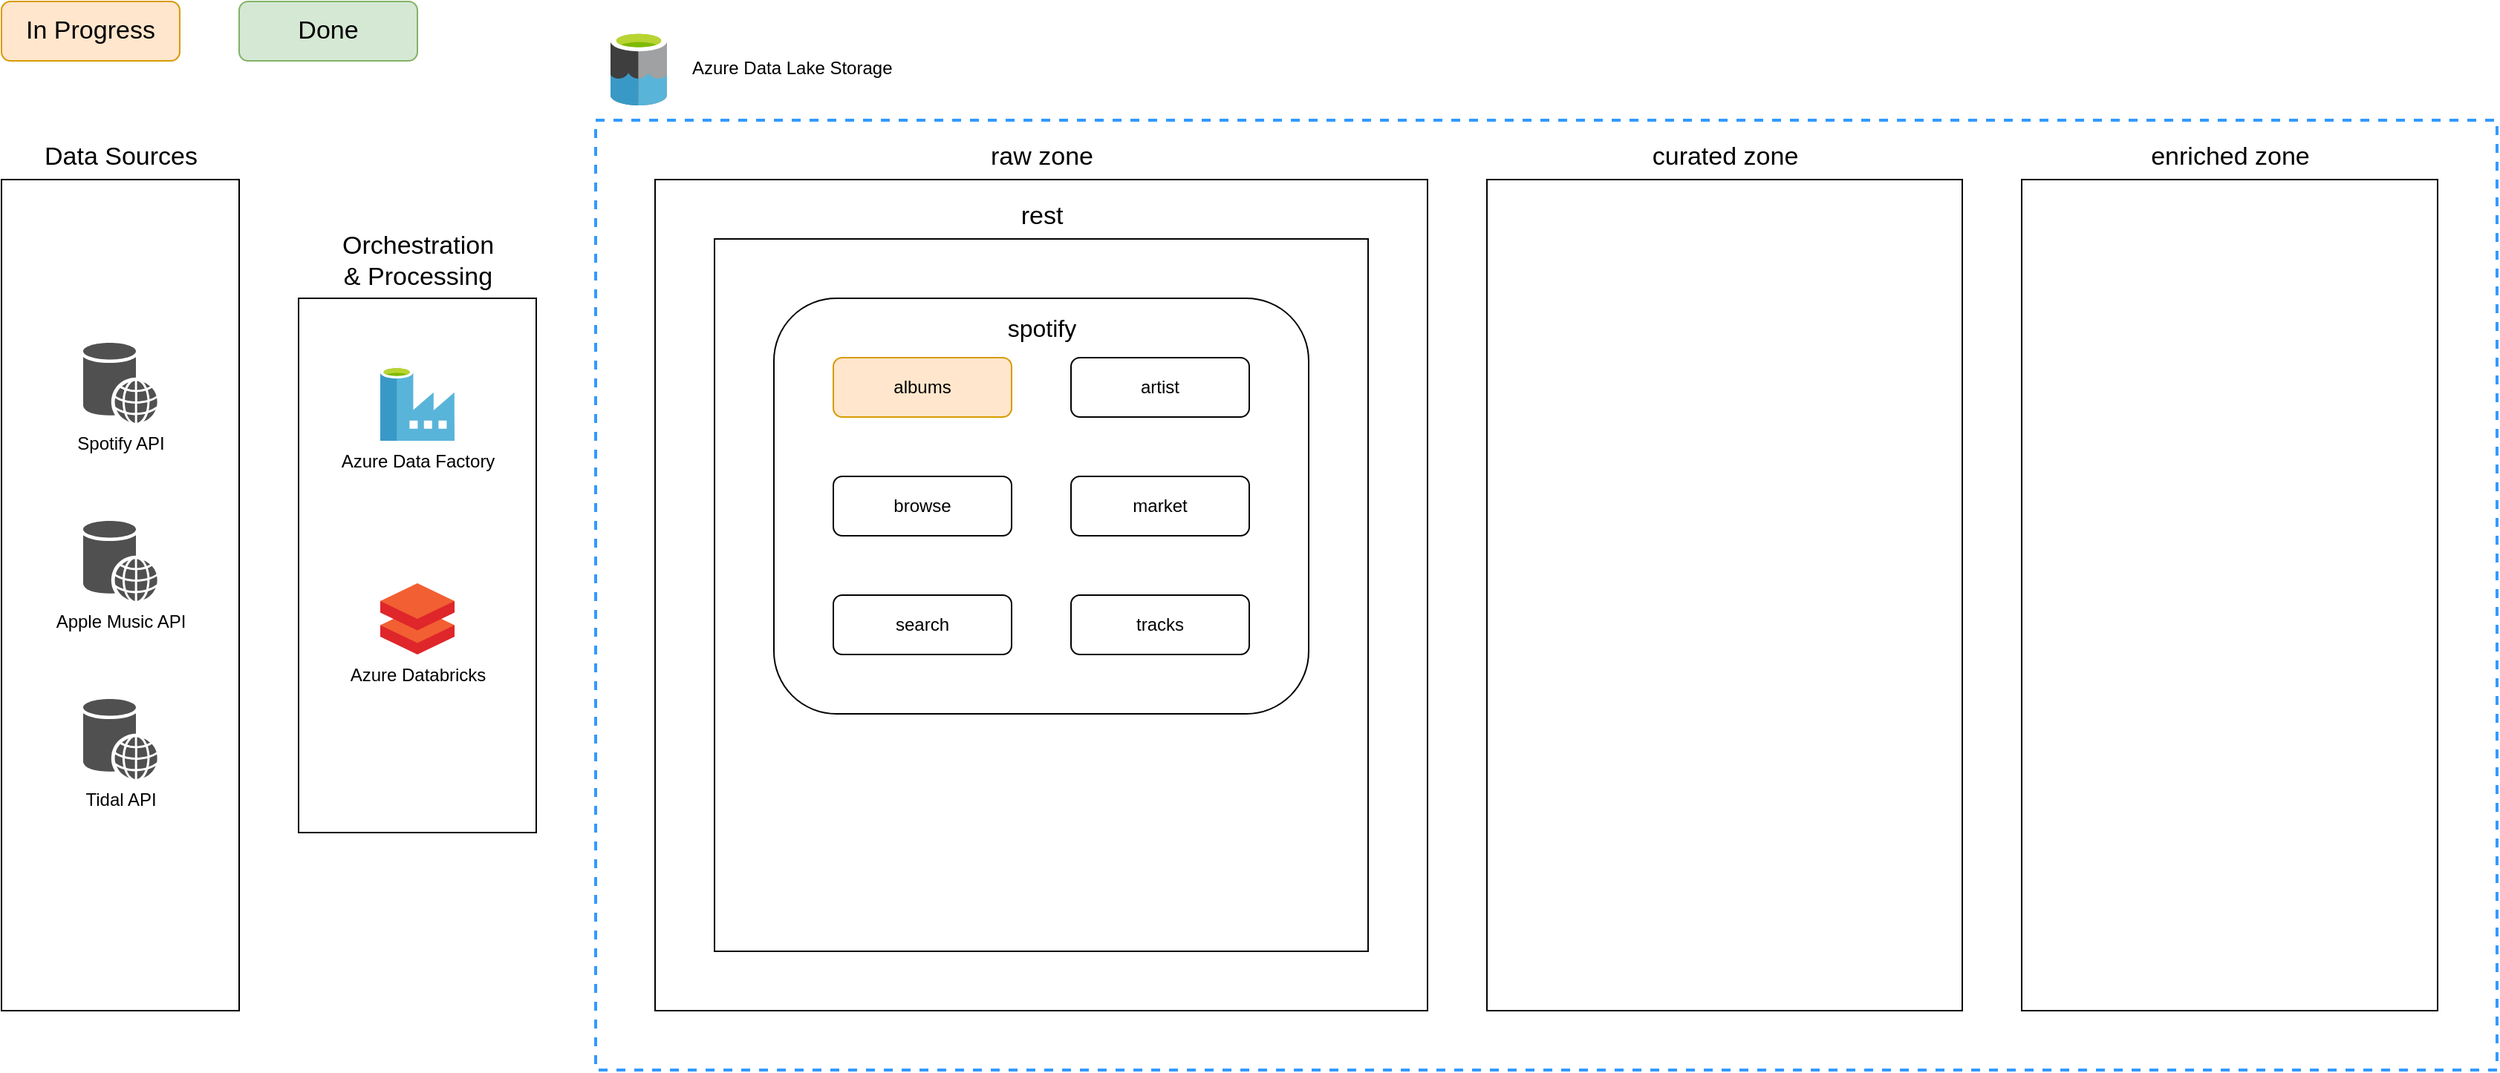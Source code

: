 <mxfile version="14.9.6" type="device"><diagram id="RIrytAdjESVYkAGVGr9l" name="diagram"><mxGraphModel dx="2222" dy="1222" grid="1" gridSize="10" guides="1" tooltips="1" connect="1" arrows="1" fold="1" page="0" pageScale="1" pageWidth="827" pageHeight="1169" math="0" shadow="0"><root><mxCell id="0"/><mxCell id="1" parent="0"/><mxCell id="CN7VrFQzd_zz3dN7QEx_-7" value="" style="rounded=0;whiteSpace=wrap;html=1;fontSize=17;fillColor=none;" vertex="1" parent="1"><mxGeometry x="-240" y="120" width="160" height="360" as="geometry"/></mxCell><mxCell id="QPQU-bwvwE1pNYp-W2J--23" value="" style="rounded=0;whiteSpace=wrap;html=1;fillColor=none;dashed=1;strokeColor=#3399FF;strokeWidth=2;" parent="1" vertex="1"><mxGeometry x="-40" width="1280" height="640" as="geometry"/></mxCell><mxCell id="QPQU-bwvwE1pNYp-W2J--19" value="" style="rounded=0;whiteSpace=wrap;html=1;fontSize=17;fillColor=none;" parent="1" vertex="1"><mxGeometry x="-440" y="40" width="160" height="560" as="geometry"/></mxCell><mxCell id="QPQU-bwvwE1pNYp-W2J--9" value="" style="rounded=0;whiteSpace=wrap;html=1;fillColor=none;" parent="1" vertex="1"><mxGeometry y="40" width="520" height="560" as="geometry"/></mxCell><mxCell id="QPQU-bwvwE1pNYp-W2J--12" value="" style="rounded=0;whiteSpace=wrap;html=1;fillColor=none;" parent="1" vertex="1"><mxGeometry x="40" y="80" width="440" height="480" as="geometry"/></mxCell><mxCell id="QPQU-bwvwE1pNYp-W2J--2" value="Spotify API" style="shadow=0;dashed=0;html=1;strokeColor=none;fillColor=#505050;labelPosition=center;verticalLabelPosition=bottom;verticalAlign=top;outlineConnect=0;align=center;shape=mxgraph.office.databases.web_store;" parent="1" vertex="1"><mxGeometry x="-385" y="150" width="50" height="54" as="geometry"/></mxCell><mxCell id="QPQU-bwvwE1pNYp-W2J--3" value="Apple Music API" style="shadow=0;dashed=0;html=1;strokeColor=none;fillColor=#505050;labelPosition=center;verticalLabelPosition=bottom;verticalAlign=top;outlineConnect=0;align=center;shape=mxgraph.office.databases.web_store;" parent="1" vertex="1"><mxGeometry x="-385" y="270" width="50" height="54" as="geometry"/></mxCell><mxCell id="QPQU-bwvwE1pNYp-W2J--4" value="Tidal API" style="shadow=0;dashed=0;html=1;strokeColor=none;fillColor=#505050;labelPosition=center;verticalLabelPosition=bottom;verticalAlign=top;outlineConnect=0;align=center;shape=mxgraph.office.databases.web_store;" parent="1" vertex="1"><mxGeometry x="-385" y="390" width="50" height="54" as="geometry"/></mxCell><mxCell id="QPQU-bwvwE1pNYp-W2J--6" value="" style="rounded=1;whiteSpace=wrap;html=1;fillColor=none;" parent="1" vertex="1"><mxGeometry x="80" y="120" width="360" height="280" as="geometry"/></mxCell><mxCell id="QPQU-bwvwE1pNYp-W2J--7" value="albums" style="rounded=1;whiteSpace=wrap;html=1;fillColor=#ffe6cc;strokeColor=#d79b00;" parent="1" vertex="1"><mxGeometry x="120" y="160" width="120" height="40" as="geometry"/></mxCell><mxCell id="QPQU-bwvwE1pNYp-W2J--10" value="raw zone" style="text;html=1;align=center;verticalAlign=middle;resizable=0;points=[];autosize=1;strokeColor=none;fontSize=17;" parent="1" vertex="1"><mxGeometry x="220" y="10" width="80" height="30" as="geometry"/></mxCell><mxCell id="QPQU-bwvwE1pNYp-W2J--11" value="spotify" style="text;html=1;align=center;verticalAlign=middle;resizable=0;points=[];autosize=1;strokeColor=none;fontSize=16;" parent="1" vertex="1"><mxGeometry x="230" y="130" width="60" height="20" as="geometry"/></mxCell><mxCell id="QPQU-bwvwE1pNYp-W2J--13" value="rest" style="text;html=1;align=center;verticalAlign=middle;resizable=0;points=[];autosize=1;strokeColor=none;fontSize=17;" parent="1" vertex="1"><mxGeometry x="240" y="50" width="40" height="30" as="geometry"/></mxCell><mxCell id="QPQU-bwvwE1pNYp-W2J--14" value="artist" style="rounded=1;whiteSpace=wrap;html=1;fillColor=none;" parent="1" vertex="1"><mxGeometry x="280" y="160" width="120" height="40" as="geometry"/></mxCell><mxCell id="QPQU-bwvwE1pNYp-W2J--15" value="browse" style="rounded=1;whiteSpace=wrap;html=1;fillColor=none;" parent="1" vertex="1"><mxGeometry x="120" y="240" width="120" height="40" as="geometry"/></mxCell><mxCell id="QPQU-bwvwE1pNYp-W2J--16" value="market&lt;span style=&quot;color: rgba(0 , 0 , 0 , 0) ; font-family: monospace ; font-size: 0px&quot;&gt;%3CmxGraphModel%3E%3Croot%3E%3CmxCell%20id%3D%220%22%2F%3E%3CmxCell%20id%3D%221%22%20parent%3D%220%22%2F%3E%3CmxCell%20id%3D%222%22%20value%3D%22browse%22%20style%3D%22rounded%3D1%3BwhiteSpace%3Dwrap%3Bhtml%3D1%3BfillColor%3Dnone%3B%22%20vertex%3D%221%22%20parent%3D%221%22%3E%3CmxGeometry%20x%3D%22120%22%20y%3D%22240%22%20width%3D%22120%22%20height%3D%2240%22%20as%3D%22geometry%22%2F%3E%3C%2FmxCell%3E%3C%2Froot%3E%3C%2FmxGraphModel%3E&lt;/span&gt;" style="rounded=1;whiteSpace=wrap;html=1;fillColor=none;" parent="1" vertex="1"><mxGeometry x="280" y="240" width="120" height="40" as="geometry"/></mxCell><mxCell id="QPQU-bwvwE1pNYp-W2J--17" value="search" style="rounded=1;whiteSpace=wrap;html=1;fillColor=none;" parent="1" vertex="1"><mxGeometry x="120" y="320" width="120" height="40" as="geometry"/></mxCell><mxCell id="QPQU-bwvwE1pNYp-W2J--18" value="tracks" style="rounded=1;whiteSpace=wrap;html=1;fillColor=none;" parent="1" vertex="1"><mxGeometry x="280" y="320" width="120" height="40" as="geometry"/></mxCell><mxCell id="QPQU-bwvwE1pNYp-W2J--20" value="Data Sources" style="text;html=1;align=center;verticalAlign=middle;resizable=0;points=[];autosize=1;strokeColor=none;fontSize=17;" parent="1" vertex="1"><mxGeometry x="-420" y="10" width="120" height="30" as="geometry"/></mxCell><mxCell id="QPQU-bwvwE1pNYp-W2J--21" value="Done" style="rounded=1;whiteSpace=wrap;html=1;fontSize=17;fillColor=#d5e8d4;strokeColor=#82b366;" parent="1" vertex="1"><mxGeometry x="-280" y="-80" width="120" height="40" as="geometry"/></mxCell><mxCell id="QPQU-bwvwE1pNYp-W2J--22" value="In Progress" style="rounded=1;whiteSpace=wrap;html=1;fontSize=17;fillColor=#ffe6cc;strokeColor=#d79b00;" parent="1" vertex="1"><mxGeometry x="-440" y="-80" width="120" height="40" as="geometry"/></mxCell><mxCell id="QPQU-bwvwE1pNYp-W2J--24" value="Azure Data Lake Storage" style="aspect=fixed;html=1;points=[];align=left;image;fontSize=12;image=img/lib/mscae/Data_Lake.svg;dashed=1;strokeColor=#3399FF;fillColor=none;labelBackgroundColor=none;labelPosition=right;verticalLabelPosition=middle;verticalAlign=middle;spacingRight=0;perimeterSpacing=15;spacingLeft=15;" parent="1" vertex="1"><mxGeometry x="-30" y="-60" width="38" height="50" as="geometry"/></mxCell><mxCell id="CN7VrFQzd_zz3dN7QEx_-1" value="" style="rounded=0;whiteSpace=wrap;html=1;fillColor=none;" vertex="1" parent="1"><mxGeometry x="560" y="40" width="320" height="560" as="geometry"/></mxCell><mxCell id="CN7VrFQzd_zz3dN7QEx_-2" value="" style="rounded=0;whiteSpace=wrap;html=1;fillColor=none;" vertex="1" parent="1"><mxGeometry x="920" y="40" width="280" height="560" as="geometry"/></mxCell><mxCell id="CN7VrFQzd_zz3dN7QEx_-3" value="curated zone" style="text;html=1;align=center;verticalAlign=middle;resizable=0;points=[];autosize=1;strokeColor=none;fontSize=17;" vertex="1" parent="1"><mxGeometry x="665" y="10" width="110" height="30" as="geometry"/></mxCell><mxCell id="CN7VrFQzd_zz3dN7QEx_-4" value="enriched zone" style="text;html=1;align=center;verticalAlign=middle;resizable=0;points=[];autosize=1;strokeColor=none;fontSize=17;" vertex="1" parent="1"><mxGeometry x="1000" y="10" width="120" height="30" as="geometry"/></mxCell><mxCell id="CN7VrFQzd_zz3dN7QEx_-5" value="Azure Data Factory" style="aspect=fixed;html=1;points=[];align=center;image;fontSize=12;image=img/lib/mscae/Data_Factory.svg;" vertex="1" parent="1"><mxGeometry x="-185" y="166" width="50" height="50" as="geometry"/></mxCell><mxCell id="CN7VrFQzd_zz3dN7QEx_-6" value="Azure Databricks" style="aspect=fixed;html=1;points=[];align=center;image;fontSize=12;image=img/lib/mscae/Databricks.svg;" vertex="1" parent="1"><mxGeometry x="-185" y="312" width="50" height="48" as="geometry"/></mxCell><mxCell id="CN7VrFQzd_zz3dN7QEx_-8" value="Orchestration&lt;br&gt;&amp;amp; Processing" style="text;html=1;align=center;verticalAlign=middle;resizable=0;points=[];autosize=1;strokeColor=none;fontSize=17;" vertex="1" parent="1"><mxGeometry x="-220" y="70" width="120" height="50" as="geometry"/></mxCell></root></mxGraphModel></diagram></mxfile>